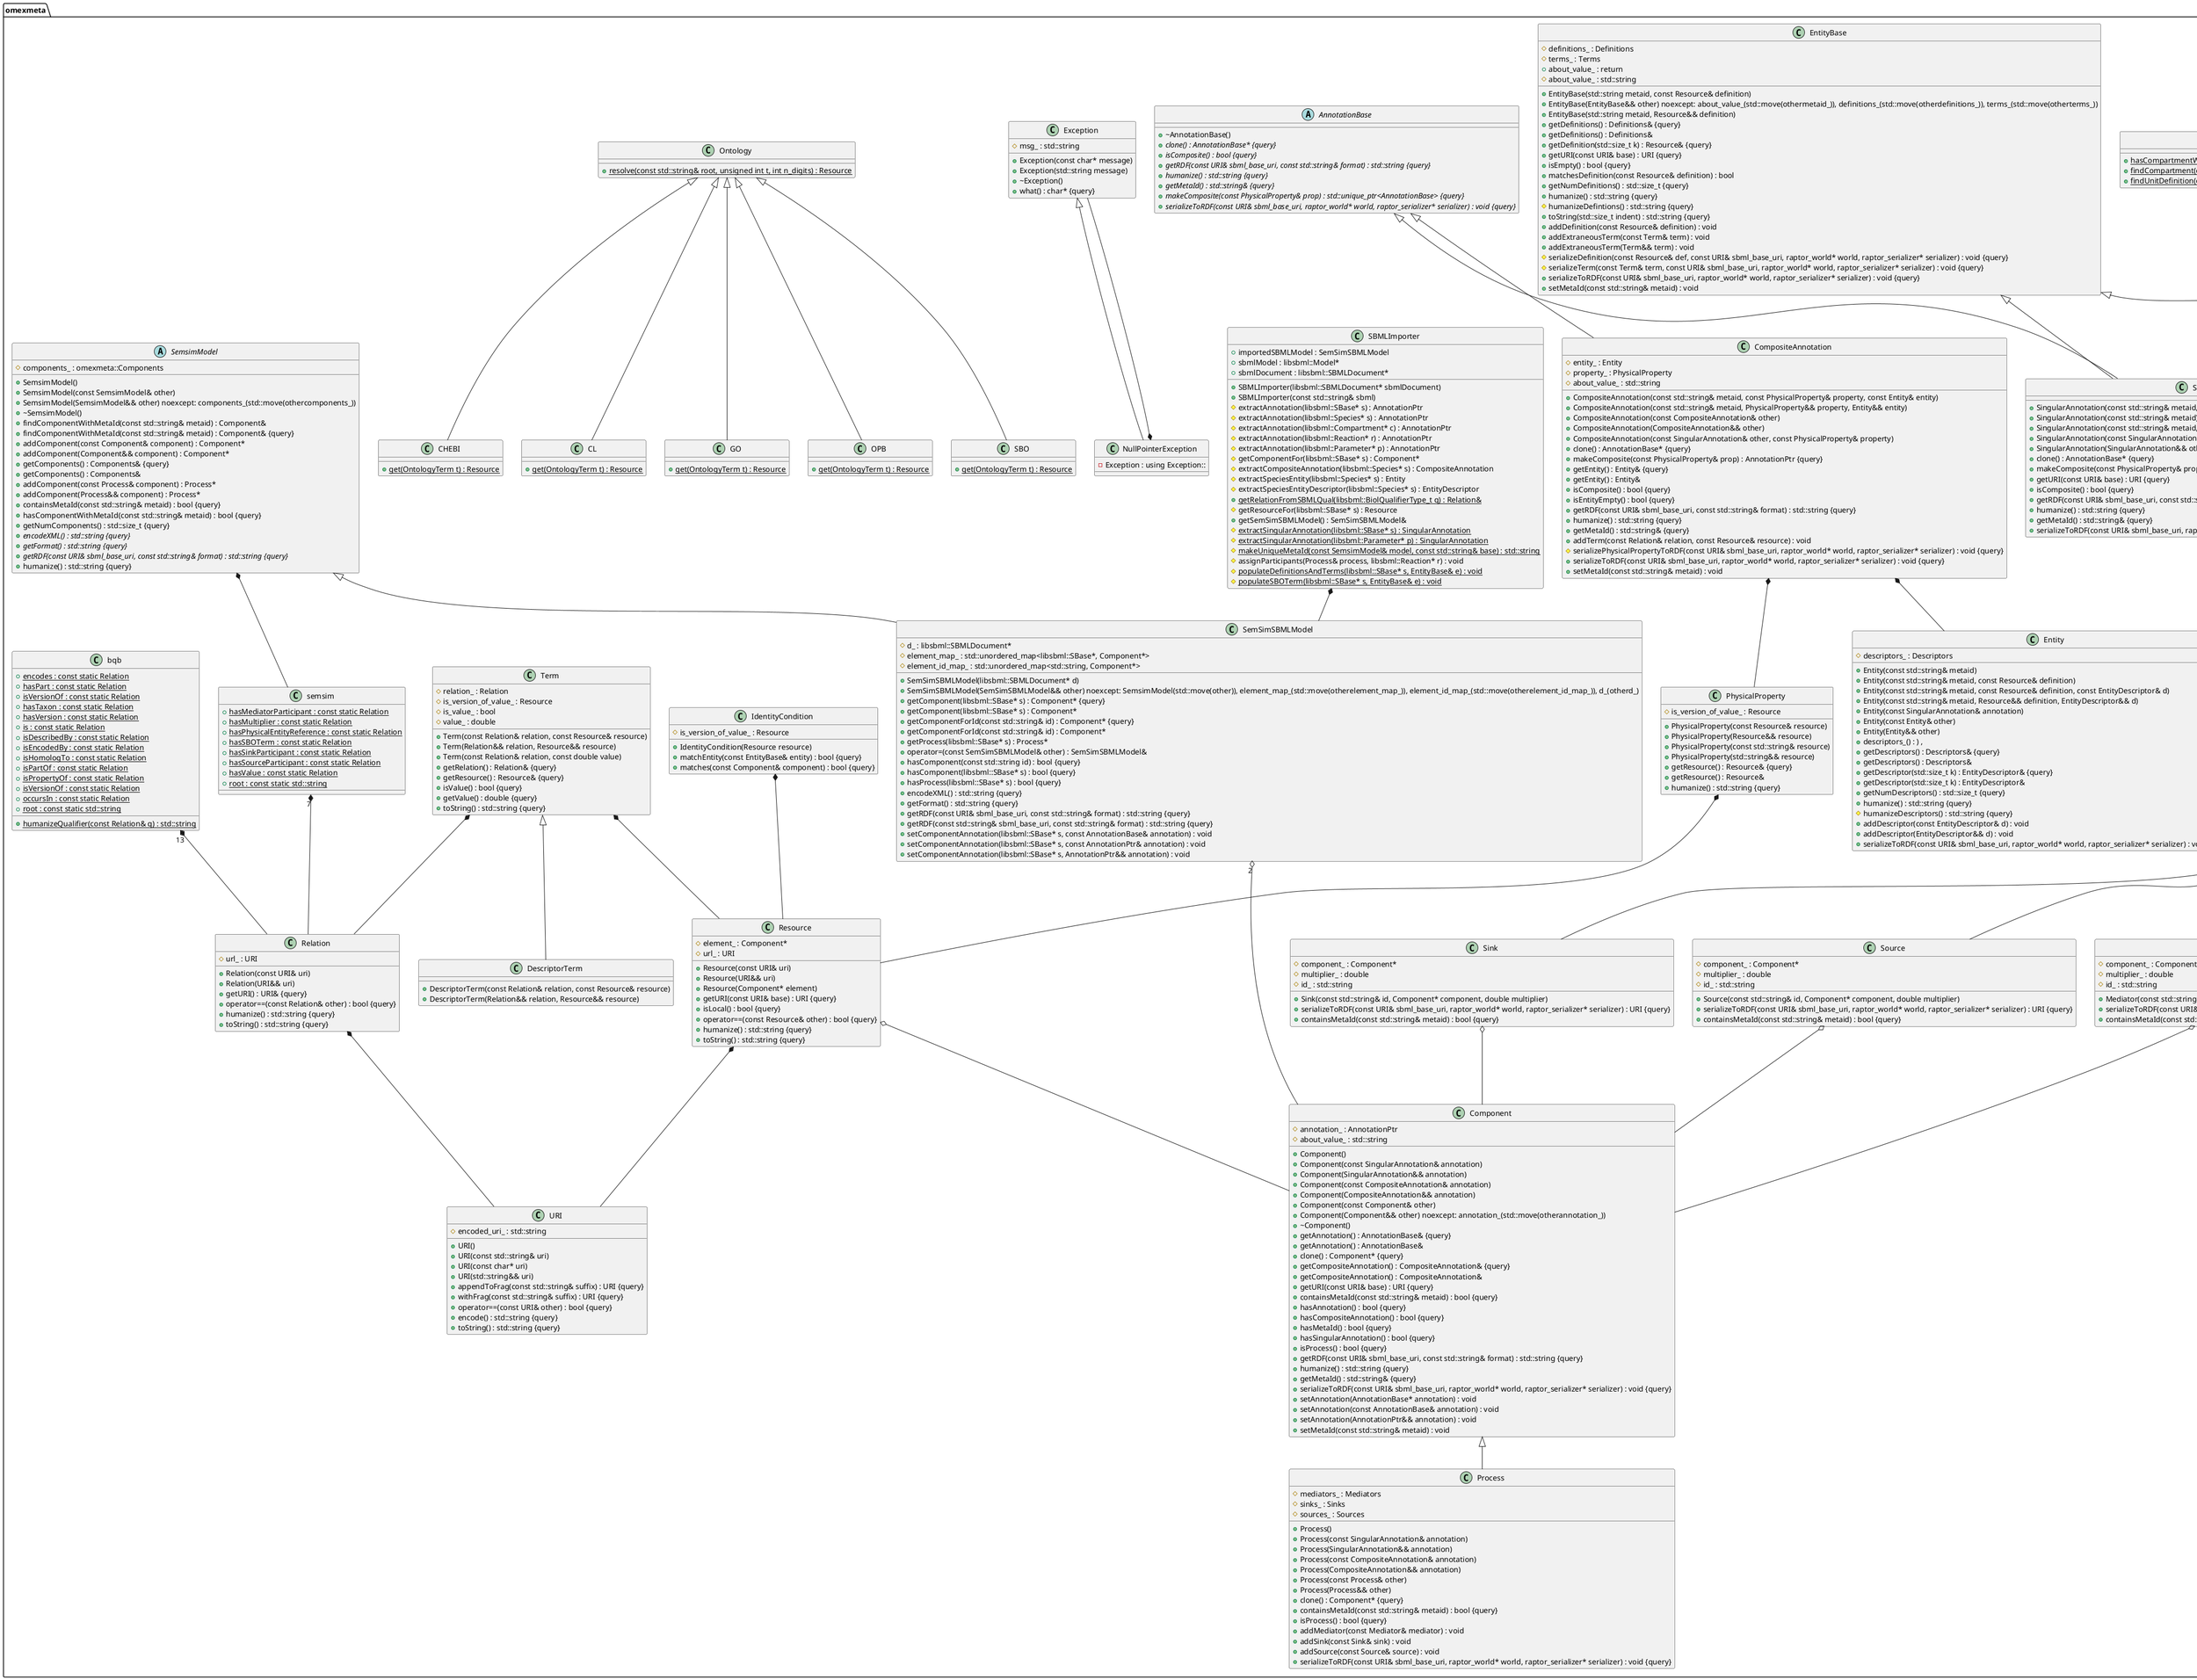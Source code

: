 @startuml





/' Objects '/

namespace omexmeta {
	class Accessor {
		+{static} hasCompartmentWithMetaId(const std::string& metaid, libsbml::Model* m) : bool
		+{static} findCompartment(const std::string& sid, libsbml::Model* m) : libsbml::Compartment*
		+{static} findUnitDefinition(const std::string& sid, libsbml::Model* m) : libsbml::UnitDefinition*
	}
}


namespace omexmeta {
	class Annotation {
		+{static} stripAnnotations(libsbml::SBMLDocument* d) : void
		+{static} stripAnnotationsFromElement(libsbml::SBase* x) : void
	}
}


namespace omexmeta {
	abstract class AnnotationBase {
		+~AnnotationBase()
		+{abstract} clone() : AnnotationBase* {query}
		+{abstract} isComposite() : bool {query}
		+{abstract} getRDF(const URI& sbml_base_uri, const std::string& format) : std::string {query}
		+{abstract} humanize() : std::string {query}
		+{abstract} getMetaId() : std::string& {query}
		+{abstract} makeComposite(const PhysicalProperty& prop) : std::unique_ptr<AnnotationBase> {query}
		+{abstract} serializeToRDF(const URI& sbml_base_uri, raptor_world* world, raptor_serializer* serializer) : void {query}
	}
}


namespace omexmeta {
	class CHEBI {
		+{static} get(OntologyTerm t) : Resource
	}
}


namespace omexmeta {
	class CL {
		+{static} get(OntologyTerm t) : Resource
	}
}


namespace omexmeta {
	class Component {
		+Component()
		+Component(const SingularAnnotation& annotation)
		+Component(SingularAnnotation&& annotation)
		+Component(const CompositeAnnotation& annotation)
		+Component(CompositeAnnotation&& annotation)
		+Component(const Component& other)
		+Component(Component&& other) noexcept: annotation_(std::move(otherannotation_))
		+~Component()
		+getAnnotation() : AnnotationBase& {query}
		+getAnnotation() : AnnotationBase&
		#annotation_ : AnnotationPtr
		+clone() : Component* {query}
		+getCompositeAnnotation() : CompositeAnnotation& {query}
		+getCompositeAnnotation() : CompositeAnnotation&
		+getURI(const URI& base) : URI {query}
		+containsMetaId(const std::string& metaid) : bool {query}
		+hasAnnotation() : bool {query}
		+hasCompositeAnnotation() : bool {query}
		+hasMetaId() : bool {query}
		+hasSingularAnnotation() : bool {query}
		+isProcess() : bool {query}
		+getRDF(const URI& sbml_base_uri, const std::string& format) : std::string {query}
		+humanize() : std::string {query}
		#about_value_ : std::string
		+getMetaId() : std::string& {query}
		+serializeToRDF(const URI& sbml_base_uri, raptor_world* world, raptor_serializer* serializer) : void {query}
		+setAnnotation(AnnotationBase* annotation) : void
		+setAnnotation(const AnnotationBase& annotation) : void
		+setAnnotation(AnnotationPtr&& annotation) : void
		+setMetaId(const std::string& metaid) : void
	}
}


namespace omexmeta {
	class CompositeAnnotation {
		+CompositeAnnotation(const std::string& metaid, const PhysicalProperty& property, const Entity& entity)
		+CompositeAnnotation(const std::string& metaid, PhysicalProperty&& property, Entity&& entity)
		+CompositeAnnotation(const CompositeAnnotation& other)
		+CompositeAnnotation(CompositeAnnotation&& other)
		+CompositeAnnotation(const SingularAnnotation& other, const PhysicalProperty& property)
		+clone() : AnnotationBase* {query}
		+makeComposite(const PhysicalProperty& prop) : AnnotationPtr {query}
		#entity_ : Entity
		+getEntity() : Entity& {query}
		+getEntity() : Entity&
		#property_ : PhysicalProperty
		+isComposite() : bool {query}
		+isEntityEmpty() : bool {query}
		+getRDF(const URI& sbml_base_uri, const std::string& format) : std::string {query}
		+humanize() : std::string {query}
		#about_value_ : std::string
		+getMetaId() : std::string& {query}
		+addTerm(const Relation& relation, const Resource& resource) : void
		#serializePhysicalPropertyToRDF(const URI& sbml_base_uri, raptor_world* world, raptor_serializer* serializer) : void {query}
		+serializeToRDF(const URI& sbml_base_uri, raptor_world* world, raptor_serializer* serializer) : void {query}
		+setMetaId(const std::string& metaid) : void
	}
}


namespace omexmeta {
	abstract class Condition {
		+~Condition()
		+{abstract} matches(const Component& component) : bool
	}
}


namespace omexmeta {
	class DescriptorTerm {
		+DescriptorTerm(const Relation& relation, const Resource& resource)
		+DescriptorTerm(Relation&& relation, Resource&& resource)
	}
}


namespace omexmeta {
	class Entity {
		+Entity(const std::string& metaid)
		+Entity(const std::string& metaid, const Resource& definition)
		+Entity(const std::string& metaid, const Resource& definition, const EntityDescriptor& d)
		+Entity(const std::string& metaid, Resource&& definition, EntityDescriptor&& d)
		+Entity(const SingularAnnotation& annotation)
		+Entity(const Entity& other)
		+Entity(Entity&& other)
		+descriptors_() : ) ,
		#descriptors_ : Descriptors
		+getDescriptors() : Descriptors& {query}
		+getDescriptors() : Descriptors&
		+getDescriptor(std::size_t k) : EntityDescriptor& {query}
		+getDescriptor(std::size_t k) : EntityDescriptor&
		+getNumDescriptors() : std::size_t {query}
		+humanize() : std::string {query}
		#humanizeDescriptors() : std::string {query}
		+addDescriptor(const EntityDescriptor& d) : void
		+addDescriptor(EntityDescriptor&& d) : void
		+serializeToRDF(const URI& sbml_base_uri, raptor_world* world, raptor_serializer* serializer) : void {query}
	}
}


namespace omexmeta {
	class EntityBase {
		+EntityBase(std::string metaid, const Resource& definition)
		+EntityBase(EntityBase&& other) noexcept: about_value_(std::move(othermetaid_)), definitions_(std::move(otherdefinitions_)), terms_(std::move(otherterms_))
		+EntityBase(std::string metaid, Resource&& definition)
		#definitions_ : Definitions
		+getDefinitions() : Definitions& {query}
		+getDefinitions() : Definitions&
		+getDefinition(std::size_t k) : Resource& {query}
		#terms_ : Terms
		+getURI(const URI& base) : URI {query}
		+isEmpty() : bool {query}
		+matchesDefinition(const Resource& definition) : bool
		+about_value_ : return
		+getNumDefinitions() : std::size_t {query}
		+humanize() : std::string {query}
		#humanizeDefintions() : std::string {query}
		#about_value_ : std::string
		+toString(std::size_t indent) : std::string {query}
		+addDefinition(const Resource& definition) : void
		+addExtraneousTerm(const Term& term) : void
		+addExtraneousTerm(Term&& term) : void
		#serializeDefinition(const Resource& def, const URI& sbml_base_uri, raptor_world* world, raptor_serializer* serializer) : void {query}
		#serializeTerm(const Term& term, const URI& sbml_base_uri, raptor_world* world, raptor_serializer* serializer) : void {query}
		+serializeToRDF(const URI& sbml_base_uri, raptor_world* world, raptor_serializer* serializer) : void {query}
		+setMetaId(const std::string& metaid) : void
	}
}


namespace omexmeta {
	class EntityDescriptor {
		+EntityDescriptor()
		+EntityDescriptor(const EntityDescriptor& other)
		+EntityDescriptor(EntityDescriptor&& other)
		+EntityDescriptor(std::initializer_list<T> l)
		#terms_ : DescriptorTerms
		+isEmpty() : bool {query}
		+humanize() : std::string {query}
		#humanizeTerms() : std::string {query}
		+addTerm(const DescriptorTerm& t) : void
		+addTerm(DescriptorTerm&& t) : void
		+addTerm(const Relation& relation, const Resource& resource) : void
		#serializeDescriptorTermToRDF(const DescriptorTerm& term, const URI& linked_uri, const URI& term_uri, raptor_world* world, raptor_serializer* serializer) : void {query}
		+serializeToRDF(const URI& sbml_base_uri, const std::string& metaid, raptor_world* world, raptor_serializer* serializer) : void {query}
	}
}


namespace omexmeta {
	class Exception {
		+Exception(const char* message)
		+Exception(std::string message)
		+~Exception()
		+what() : char* {query}
		#msg_ : std::string
	}
}


namespace omexmeta {
	class GO {
		+{static} get(OntologyTerm t) : Resource
	}
}


namespace omexmeta {
	class IdentityCondition {
		+IdentityCondition(Resource resource)
		#is_version_of_value_ : Resource
		+matchEntity(const EntityBase& entity) : bool {query}
		+matches(const Component& component) : bool {query}
	}
}


namespace omexmeta {
	class Mediator {
		+Mediator(const std::string& id, Component* component, double multiplier)
		#component_ : Component*
		+serializeToRDF(const URI& sbml_base_uri, raptor_world* world, raptor_serializer* serializer) : URI {query}
		+containsMetaId(const std::string& metaid) : bool {query}
		#multiplier_ : double
		#id_ : std::string
	}
}


namespace omexmeta {
	class MetaID {
		+{static} contains(libsbml::Model* m, const std::string& metaid) : bool
		+{static} assignMetaIds(libsbml::Model* m) : void
	}
}


class ModelStrings {
	+ModelStrings()
	+{static} Teusink2000() : std::string
}


namespace omexmeta {
	class NullPointerException {
		-Exception : using Exception::
	}
}


namespace omexmeta {
	class OPB {
		+{static} get(OntologyTerm t) : Resource
	}
}


namespace omexmeta {
	class Ontology {
		+{static} resolve(const std::string& root, unsigned int t, int n_digits) : Resource
	}
}


namespace omexmeta {
	class Participant {
		+~Participant()
	}
}


namespace omexmeta {
	class PhysicalProperty {
		+PhysicalProperty(const Resource& resource)
		+PhysicalProperty(Resource&& resource)
		+PhysicalProperty(const std::string& resource)
		+PhysicalProperty(std::string&& resource)
		#is_version_of_value_ : Resource
		+getResource() : Resource& {query}
		+getResource() : Resource&
		+humanize() : std::string {query}
	}
}


namespace omexmeta {
	class Process {
		+Process()
		+Process(const SingularAnnotation& annotation)
		+Process(SingularAnnotation&& annotation)
		+Process(const CompositeAnnotation& annotation)
		+Process(CompositeAnnotation&& annotation)
		+Process(const Process& other)
		+Process(Process&& other)
		+clone() : Component* {query}
		#mediators_ : Mediators
		#sinks_ : Sinks
		#sources_ : Sources
		+containsMetaId(const std::string& metaid) : bool {query}
		+isProcess() : bool {query}
		+addMediator(const Mediator& mediator) : void
		+addSink(const Sink& sink) : void
		+addSource(const Source& source) : void
		+serializeToRDF(const URI& sbml_base_uri, raptor_world* world, raptor_serializer* serializer) : void {query}
	}
}


namespace omexmeta {
	abstract class Query {
		+~Query()
		+{abstract} run(SemsimModel& model) : QueryResults {query}
	}
}


namespace omexmeta {
	class QueryResults {
		#refs_ : ComponentRefs
		+begin() : iterator
		+end() : iterator
	}
}


namespace omexmeta {
	class RDFReader {
		+{static} RaptorTermToURI(raptor_term* t) : URI
		+{static} isMetaId(const std::string& uri) : bool
		+{static} isMetaId(raptor_term* t) : bool
		+{static} RaptorTermToRepr(raptor_term* t) : std::string
		+{static} raptorUriToString(raptor_uri* u) : std::string
		+{static} extractMetaId(const std::string& uri) : std::string
		+{static} extractMetaId(raptor_term* t) : std::string
		+{static} addTermToAnnotation(AnnotationBase& annotation, const Relation& relation, const Resource& resource) : void
		+{static} addTermToCompositeAnnotation(CompositeAnnotation& annotation, const Relation& relation, const Resource& resource) : void
		+{static} addTermToEntity(EntityBase& entity, const Relation& relation, const Resource& resource) : void
		+{static} addTermToSingularAnnotation(SingularAnnotation& annotation, const Relation& relation, const Resource& resource) : void
		+{static} applyRDFAnnotationsToModel(SemsimModel& model, const std::string& rdf, const std::string& rdf_format) : void
		+{static} process_triple(void* user_data, raptor_statement* triple) : void
	}
}


namespace omexmeta {
	class RasqalQuery {
		+RasqalQuery(const std::string& rdf, const std::string& format, bool is_file)
		+~RasqalQuery()
		+run(const std::string& query) : RasqalQueryResult
		#raptor_iostr_ : raptor_iostream*
		#base_uri_ : raptor_uri*
		#url_ : raptor_uri*
		#raptor_world_ : raptor_world*
		#dg_ : rasqal_data_graph*
		#serializer_ : rasqal_query*
		#rasqal_world_ : rasqal_world*
		#rdf_ : std::string
		#uri_string_ : unsigned char*
	}
}


namespace omexmeta {
	class RasqalQueryResult {
		+RasqalQueryResult(rasqal_query_results* results)
		+~RasqalQueryResult()
		#results_ : rasqal_query_results*
		+toRDFString(const std::string& format) : std::string
		+toString() : std::string
		+asList() : std::vector<std::vector<std::string> >
		#toRaptorGraph(raptor_world* world, raptor_serializer* serializer) : void
	}
}


namespace omexmeta {
	class Relation {
		+Relation(const URI& uri)
		+Relation(URI&& uri)
		#url_ : URI
		+getURI() : URI& {query}
		+operator==(const Relation& other) : bool {query}
		+humanize() : std::string {query}
		+toString() : std::string {query}
	}
}


namespace omexmeta {
	class Resource {
		+Resource(const URI& uri)
		+Resource(URI&& uri)
		+Resource(Component* element)
		#element_ : Component*
		+getURI(const URI& base) : URI {query}
		#url_ : URI
		+isLocal() : bool {query}
		+operator==(const Resource& other) : bool {query}
		+humanize() : std::string {query}
		+toString() : std::string {query}
	}
}


namespace omexmeta {
	class SBMLImporter {
		+SBMLImporter(libsbml::SBMLDocument* sbmlDocument)
		+SBMLImporter(const std::string& sbml)
		#extractAnnotation(libsbml::SBase* s) : AnnotationPtr
		#extractAnnotation(libsbml::Species* s) : AnnotationPtr
		#extractAnnotation(libsbml::Compartment* c) : AnnotationPtr
		#extractAnnotation(libsbml::Reaction* r) : AnnotationPtr
		#extractAnnotation(libsbml::Parameter* p) : AnnotationPtr
		#getComponentFor(libsbml::SBase* s) : Component*
		#extractCompositeAnnotation(libsbml::Species* s) : CompositeAnnotation
		#extractSpeciesEntity(libsbml::Species* s) : Entity
		#extractSpeciesEntityDescriptor(libsbml::Species* s) : EntityDescriptor
		+{static} getRelationFromSBMLQual(libsbml::BiolQualifierType_t q) : Relation&
		#getResourceFor(libsbml::SBase* s) : Resource
		+importedSBMLModel : SemSimSBMLModel
		+getSemSimSBMLModel() : SemSimSBMLModel&
		#{static} extractSingularAnnotation(libsbml::SBase* s) : SingularAnnotation
		#{static} extractSingularAnnotation(libsbml::Parameter* p) : SingularAnnotation
		+sbmlModel : libsbml::Model*
		+sbmlDocument : libsbml::SBMLDocument*
		#{static} makeUniqueMetaId(const SemsimModel& model, const std::string& base) : std::string
		#assignParticipants(Process& process, libsbml::Reaction* r) : void
		#{static} populateDefinitionsAndTerms(libsbml::SBase* s, EntityBase& e) : void
		#{static} populateSBOTerm(libsbml::SBase* s, EntityBase& e) : void
	}
}


namespace omexmeta {
	class SBMLSpecies {
		+{static} GetSpeciesPhysicalProperty(libsbml::Species* s, libsbml::Model* m) : PhysicalProperty
		+{static} SubstanceUnitsAreConc(libsbml::Species* s, libsbml::Model* m) : bool
		+{static} UnitDefIsConc(libsbml::UnitDefinition* ud) : bool
	}
}


namespace omexmeta {
	class SBO {
		+{static} get(OntologyTerm t) : Resource
	}
}


namespace omexmeta {
	class SelectQuery {
		+SelectQuery(ConditionPtr&& where)
		#where_ : ConditionPtr
	}
}


namespace omexmeta {
	class SemSimObject {
		+SemSimObject(SemSimTypes type)
		#semsimtype : SemSimTypes
		+hasDescription() : bool {query}
		+hasMetadataID() : bool {query}
		+hasName() : bool {query}
		#description : std::string
		#metadataID : std::string
		#name : std::string
		+getDescription() : std::string& {query}
		+getMetadataID() : std::string& {query}
		+getName() : std::string& {query}
		+copyDescription(const SemSimObject& other) : void
		+setDescription(const std::string& description) : void
		+setMetadataID(const std::string& metadataID) : void
		+setName(const std::string& name) : void
	}
}


namespace omexmeta {
	class SemSimSBMLModel {
		+SemSimSBMLModel(libsbml::SBMLDocument* d)
		+SemSimSBMLModel(SemSimSBMLModel&& other) noexcept: SemsimModel(std::move(other)), element_map_(std::move(otherelement_map_)), element_id_map_(std::move(otherelement_id_map_)), d_(otherd_)
		+getComponent(libsbml::SBase* s) : Component* {query}
		+getComponent(libsbml::SBase* s) : Component*
		+getComponentForId(const std::string& id) : Component* {query}
		+getComponentForId(const std::string& id) : Component*
		+getProcess(libsbml::SBase* s) : Process*
		+operator=(const SemSimSBMLModel& other) : SemSimSBMLModel&
		+hasComponent(const std::string id) : bool {query}
		+hasComponent(libsbml::SBase* s) : bool {query}
		+hasProcess(libsbml::SBase* s) : bool {query}
		#d_ : libsbml::SBMLDocument*
		+encodeXML() : std::string {query}
		+getFormat() : std::string {query}
		+getRDF(const URI& sbml_base_uri, const std::string& format) : std::string {query}
		+getRDF(const std::string& sbml_base_uri, const std::string& format) : std::string {query}
		#element_map_ : std::unordered_map<libsbml::SBase*, Component*>
		#element_id_map_ : std::unordered_map<std::string, Component*>
		+setComponentAnnotation(libsbml::SBase* s, const AnnotationBase& annotation) : void
		+setComponentAnnotation(libsbml::SBase* s, const AnnotationPtr& annotation) : void
		+setComponentAnnotation(libsbml::SBase* s, AnnotationPtr&& annotation) : void
	}
}


namespace omexmeta {
	abstract class SemsimModel {
		+SemsimModel()
		+SemsimModel(const SemsimModel& other)
		+SemsimModel(SemsimModel&& other) noexcept: components_(std::move(othercomponents_))
		+~SemsimModel()
		+findComponentWithMetaId(const std::string& metaid) : Component&
		+findComponentWithMetaId(const std::string& metaid) : Component& {query}
		+addComponent(const Component& component) : Component*
		+addComponent(Component&& component) : Component*
		+getComponents() : Components& {query}
		+getComponents() : Components&
		+addComponent(const Process& component) : Process*
		+addComponent(Process&& component) : Process*
		+containsMetaId(const std::string& metaid) : bool {query}
		+hasComponentWithMetaId(const std::string& metaid) : bool {query}
		#components_ : omexmeta::Components
		+getNumComponents() : std::size_t {query}
		+{abstract} encodeXML() : std::string {query}
		+{abstract} getFormat() : std::string {query}
		+{abstract} getRDF(const URI& sbml_base_uri, const std::string& format) : std::string {query}
		+humanize() : std::string {query}
	}
}


namespace omexmeta {
	class SingularAnnotation {
		+SingularAnnotation(const std::string& metaid, const Resource& definition)
		+SingularAnnotation(const std::string& metaid)
		+SingularAnnotation(const std::string& metaid, Resource&& definition)
		+SingularAnnotation(const SingularAnnotation& other)
		+SingularAnnotation(SingularAnnotation&& other)
		+clone() : AnnotationBase* {query}
		+makeComposite(const PhysicalProperty& prop) : AnnotationPtr {query}
		+getURI(const URI& base) : URI {query}
		+isComposite() : bool {query}
		+getRDF(const URI& sbml_base_uri, const std::string& format) : std::string {query}
		+humanize() : std::string {query}
		+getMetaId() : std::string& {query}
		+serializeToRDF(const URI& sbml_base_uri, raptor_world* world, raptor_serializer* serializer) : void {query}
	}
}


namespace omexmeta {
	class Sink {
		+Sink(const std::string& id, Component* component, double multiplier)
		#component_ : Component*
		+serializeToRDF(const URI& sbml_base_uri, raptor_world* world, raptor_serializer* serializer) : URI {query}
		+containsMetaId(const std::string& metaid) : bool {query}
		#multiplier_ : double
		#id_ : std::string
	}
}


namespace omexmeta {
	class Source {
		+Source(const std::string& id, Component* component, double multiplier)
		#component_ : Component*
		+serializeToRDF(const URI& sbml_base_uri, raptor_world* world, raptor_serializer* serializer) : URI {query}
		+containsMetaId(const std::string& metaid) : bool {query}
		#multiplier_ : double
		#id_ : std::string
	}
}


namespace omexmeta {
	class Term {
		+Term(const Relation& relation, const Resource& resource)
		+Term(Relation&& relation, Resource&& resource)
		+Term(const Relation& relation, const double value)
		#relation_ : Relation
		+getRelation() : Relation& {query}
		#is_version_of_value_ : Resource
		+getResource() : Resource& {query}
		+isValue() : bool {query}
		#is_value_ : bool
		+getValue() : double {query}
		#value_ : double
		+toString() : std::string {query}
	}
}


namespace omexmeta {
	class URI {
		+URI()
		+URI(const std::string& uri)
		+URI(const char* uri)
		+URI(std::string&& uri)
		+appendToFrag(const std::string& suffix) : URI {query}
		+withFrag(const std::string& suffix) : URI {query}
		+operator==(const URI& other) : bool {query}
		+encode() : std::string {query}
		#encoded_uri_ : std::string
		+toString() : std::string {query}
	}
}


namespace omexmeta {
	class bqb {
		+{static} encodes : const static Relation
		+{static} hasPart : const static Relation
		+{static} isVersionOf : const static Relation
		+{static} hasTaxon : const static Relation
		+{static} hasVersion : const static Relation
		+{static} is : const static Relation
		+{static} isDescribedBy : const static Relation
		+{static} isEncodedBy : const static Relation
		+{static} isHomologTo : const static Relation
		+{static} isPartOf : const static Relation
		+{static} isPropertyOf : const static Relation
		+{static} isVersionOf : const static Relation
		+{static} occursIn : const static Relation
		+{static} root : const static std::string
		+{static} humanizeQualifier(const Relation& q) : std::string
	}
}


namespace omexmeta {
	class semsim {
		+{static} hasMediatorParticipant : const static Relation
		+{static} hasMultiplier : const static Relation
		+{static} hasPhysicalEntityReference : const static Relation
		+{static} hasSBOTerm : const static Relation
		+{static} hasSinkParticipant : const static Relation
		+{static} hasSourceParticipant : const static Relation
		+{static} hasValue : const static Relation
		+{static} root : const static std::string
	}
}





/' Inheritance relationships '/

namespace omexmeta {
	AnnotationBase <|-- CompositeAnnotation
}


namespace omexmeta {
	AnnotationBase <|-- SingularAnnotation
}


namespace omexmeta {
	Component <|-- Process
}


namespace omexmeta {
	EntityBase <|-- Entity
}


namespace omexmeta {
	EntityBase <|-- SingularAnnotation
}


namespace omexmeta {
	Exception <|-- NullPointerException
}


namespace omexmeta {
	Ontology <|-- CHEBI
}


namespace omexmeta {
	Ontology <|-- CL
}


namespace omexmeta {
	Ontology <|-- GO
}


namespace omexmeta {
	Ontology <|-- OPB
}


namespace omexmeta {
	Ontology <|-- SBO
}


namespace omexmeta {
	Participant <|-- Mediator
}


namespace omexmeta {
	Participant <|-- Sink
}


namespace omexmeta {
	Participant <|-- Source
}


namespace omexmeta {
	SemsimModel <|-- SemSimSBMLModel
}


namespace omexmeta {
	Term <|-- DescriptorTerm
}





/' Aggregation relationships '/

namespace omexmeta {
	CompositeAnnotation *-- Entity
}


namespace omexmeta {
	CompositeAnnotation *-- PhysicalProperty
}


namespace omexmeta {
	IdentityCondition *-- Resource
}


namespace omexmeta {
	Mediator o-- Component
}


namespace omexmeta {
	NullPointerException *-- Exception
}


namespace omexmeta {
	PhysicalProperty *-- Resource
}


namespace omexmeta {
	Relation *-- URI
}


namespace omexmeta {
	Resource o-- Component
}


namespace omexmeta {
	Resource *-- URI
}


namespace omexmeta {
	SBMLImporter *-- SemSimSBMLModel
}


namespace omexmeta {
	SemSimSBMLModel "2" o-- Component
}


namespace omexmeta {
	SemsimModel *-- semsim
}


namespace omexmeta {
	Sink o-- Component
}


namespace omexmeta {
	Source o-- Component
}


namespace omexmeta {
	Term *-- Relation
}


namespace omexmeta {
	Term *-- Resource
}


namespace omexmeta {
	bqb "13" *-- Relation
}


namespace omexmeta {
	semsim "7" *-- Relation
}





@enduml
